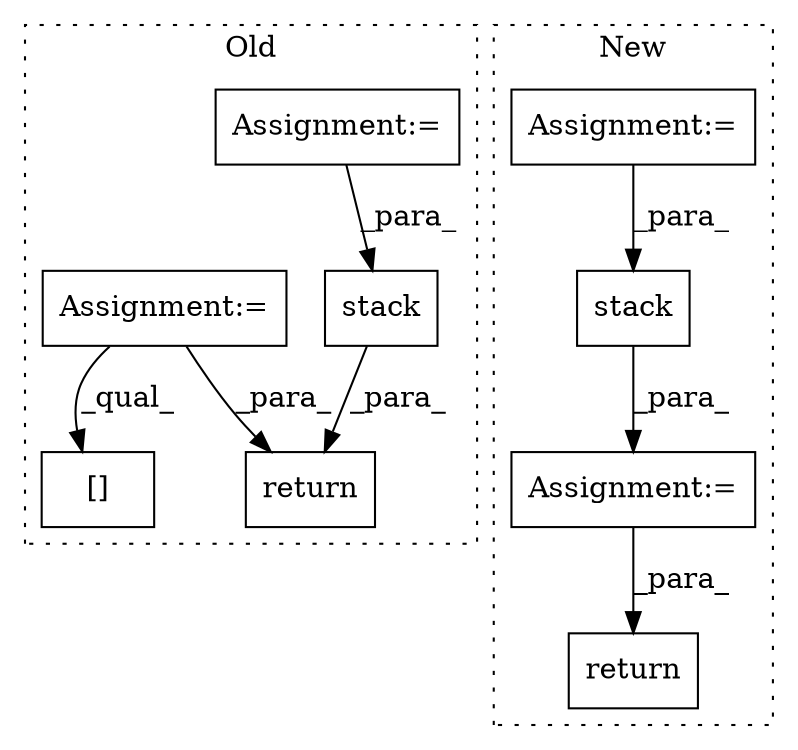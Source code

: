 digraph G {
subgraph cluster0 {
1 [label="return" a="41" s="59760" l="7" shape="box"];
5 [label="Assignment:=" a="7" s="59325" l="1" shape="box"];
7 [label="Assignment:=" a="7" s="59303" l="1" shape="box"];
8 [label="[]" a="2" s="59547,59556" l="7,1" shape="box"];
9 [label="stack" a="32" s="59743,59753" l="6,1" shape="box"];
label = "Old";
style="dotted";
}
subgraph cluster1 {
2 [label="stack" a="32" s="61091,61206" l="6,1" shape="box"];
3 [label="return" a="41" s="61357" l="7" shape="box"];
4 [label="Assignment:=" a="7" s="60999" l="1" shape="box"];
6 [label="Assignment:=" a="7" s="61302" l="1" shape="box"];
label = "New";
style="dotted";
}
2 -> 6 [label="_para_"];
4 -> 2 [label="_para_"];
5 -> 9 [label="_para_"];
6 -> 3 [label="_para_"];
7 -> 1 [label="_para_"];
7 -> 8 [label="_qual_"];
9 -> 1 [label="_para_"];
}